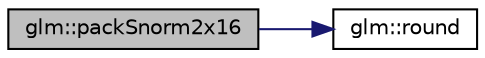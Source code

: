 digraph "glm::packSnorm2x16"
{
  edge [fontname="Helvetica",fontsize="10",labelfontname="Helvetica",labelfontsize="10"];
  node [fontname="Helvetica",fontsize="10",shape=record];
  rankdir="LR";
  Node1 [label="glm::packSnorm2x16",height=0.2,width=0.4,color="black", fillcolor="grey75", style="filled", fontcolor="black"];
  Node1 -> Node2 [color="midnightblue",fontsize="10",style="solid"];
  Node2 [label="glm::round",height=0.2,width=0.4,color="black", fillcolor="white", style="filled",URL="$group__core__func__common.html#ga75ebab3fe88a9c5c769135cf5a2649ef"];
}
